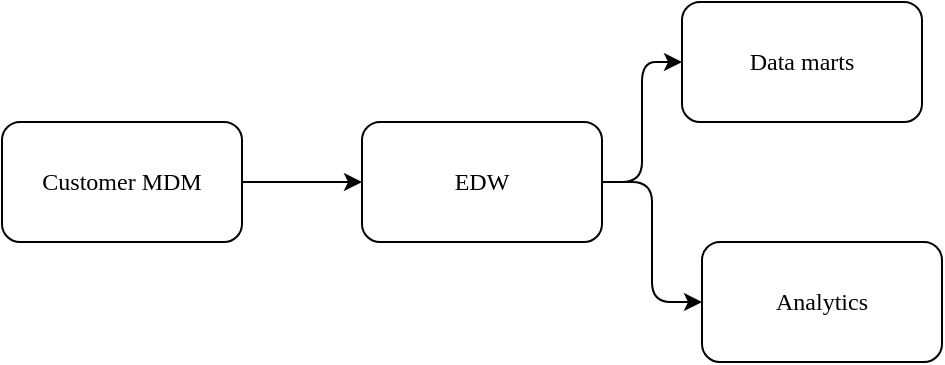 <mxfile version="16.6.1" type="github">
  <diagram id="U-Te3GgnhW5zTMr8VRMO" name="Page-1">
    <mxGraphModel dx="925" dy="536" grid="1" gridSize="10" guides="1" tooltips="1" connect="1" arrows="1" fold="1" page="1" pageScale="1" pageWidth="850" pageHeight="1100" math="0" shadow="0">
      <root>
        <mxCell id="0" />
        <mxCell id="1" parent="0" />
        <mxCell id="jCtBcauLOnCdqS6o0Tvj-5" style="edgeStyle=orthogonalEdgeStyle;rounded=1;orthogonalLoop=1;jettySize=auto;html=1;fontFamily=Tahoma;" edge="1" parent="1" source="jCtBcauLOnCdqS6o0Tvj-1" target="jCtBcauLOnCdqS6o0Tvj-2">
          <mxGeometry relative="1" as="geometry" />
        </mxCell>
        <mxCell id="jCtBcauLOnCdqS6o0Tvj-1" value="Customer MDM" style="rounded=1;whiteSpace=wrap;html=1;fontFamily=Tahoma;" vertex="1" parent="1">
          <mxGeometry x="290" y="200" width="120" height="60" as="geometry" />
        </mxCell>
        <mxCell id="jCtBcauLOnCdqS6o0Tvj-6" style="edgeStyle=orthogonalEdgeStyle;rounded=1;orthogonalLoop=1;jettySize=auto;html=1;fontFamily=Tahoma;" edge="1" parent="1" source="jCtBcauLOnCdqS6o0Tvj-2" target="jCtBcauLOnCdqS6o0Tvj-3">
          <mxGeometry relative="1" as="geometry" />
        </mxCell>
        <mxCell id="jCtBcauLOnCdqS6o0Tvj-7" style="edgeStyle=orthogonalEdgeStyle;rounded=1;orthogonalLoop=1;jettySize=auto;html=1;entryX=0;entryY=0.5;entryDx=0;entryDy=0;fontFamily=Tahoma;" edge="1" parent="1" source="jCtBcauLOnCdqS6o0Tvj-2" target="jCtBcauLOnCdqS6o0Tvj-4">
          <mxGeometry relative="1" as="geometry" />
        </mxCell>
        <mxCell id="jCtBcauLOnCdqS6o0Tvj-2" value="EDW" style="rounded=1;whiteSpace=wrap;html=1;fontFamily=Tahoma;" vertex="1" parent="1">
          <mxGeometry x="470" y="200" width="120" height="60" as="geometry" />
        </mxCell>
        <mxCell id="jCtBcauLOnCdqS6o0Tvj-3" value="Data marts" style="rounded=1;whiteSpace=wrap;html=1;fontFamily=Tahoma;" vertex="1" parent="1">
          <mxGeometry x="630" y="140" width="120" height="60" as="geometry" />
        </mxCell>
        <mxCell id="jCtBcauLOnCdqS6o0Tvj-4" value="Analytics" style="rounded=1;whiteSpace=wrap;html=1;fontFamily=Tahoma;" vertex="1" parent="1">
          <mxGeometry x="640" y="260" width="120" height="60" as="geometry" />
        </mxCell>
      </root>
    </mxGraphModel>
  </diagram>
</mxfile>
